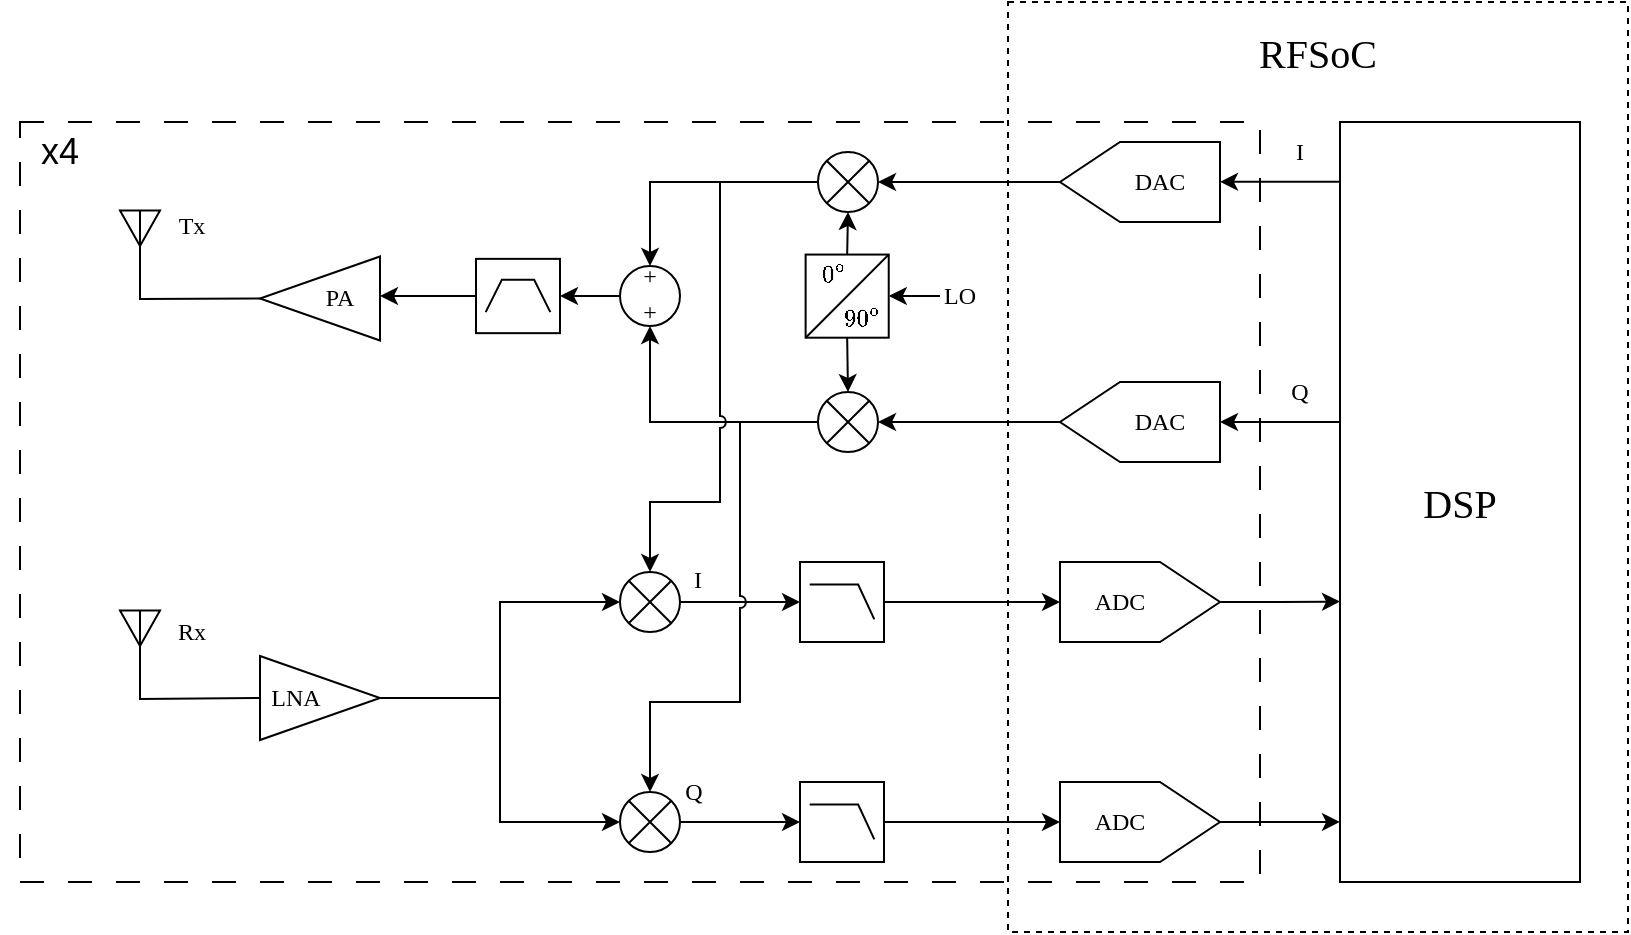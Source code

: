 <mxfile version="26.1.3">
  <diagram name="Page-1" id="ljhrQ_gmwhKjy09CIw1z">
    <mxGraphModel dx="1050" dy="569" grid="1" gridSize="10" guides="1" tooltips="1" connect="1" arrows="1" fold="1" page="1" pageScale="1" pageWidth="1169" pageHeight="1654" math="1" shadow="0">
      <root>
        <mxCell id="0" />
        <mxCell id="1" parent="0" />
        <mxCell id="AUcbSMottKHgXGIkMqqh-114" value="" style="rounded=0;whiteSpace=wrap;html=1;fillColor=none;dashed=1;dashPattern=12 12;" vertex="1" parent="1">
          <mxGeometry x="220" y="190" width="620" height="380" as="geometry" />
        </mxCell>
        <mxCell id="AUcbSMottKHgXGIkMqqh-113" value="" style="rounded=0;whiteSpace=wrap;html=1;fillColor=none;dashed=1;" vertex="1" parent="1">
          <mxGeometry x="714" y="130" width="310" height="465" as="geometry" />
        </mxCell>
        <mxCell id="AUcbSMottKHgXGIkMqqh-19" value="&lt;font style=&quot;font-size: 20px;&quot; face=&quot;modern&quot;&gt;DSP&lt;/font&gt;" style="rounded=0;whiteSpace=wrap;html=1;" vertex="1" parent="1">
          <mxGeometry x="880" y="190" width="120" height="380" as="geometry" />
        </mxCell>
        <mxCell id="AUcbSMottKHgXGIkMqqh-30" value="&lt;font data-font-src=&quot;https://sourceforge.net/projects/cm-unicode/&quot; face=&quot;modern&quot; style=&quot;font-size: 20px;&quot;&gt;RFSoC&lt;/font&gt;" style="text;html=1;align=center;verticalAlign=middle;whiteSpace=wrap;rounded=0;" vertex="1" parent="1">
          <mxGeometry x="799" y="140" width="140" height="30" as="geometry" />
        </mxCell>
        <mxCell id="AUcbSMottKHgXGIkMqqh-31" value="" style="group" vertex="1" connectable="0" parent="1">
          <mxGeometry x="740" y="200" width="80" height="40" as="geometry" />
        </mxCell>
        <mxCell id="AUcbSMottKHgXGIkMqqh-11" value="" style="shape=offPageConnector;whiteSpace=wrap;html=1;rotation=90;" vertex="1" parent="AUcbSMottKHgXGIkMqqh-31">
          <mxGeometry x="20" y="-20" width="40" height="80" as="geometry" />
        </mxCell>
        <mxCell id="AUcbSMottKHgXGIkMqqh-12" value="&lt;font face=&quot;modern&quot;&gt;DAC&lt;/font&gt;" style="text;html=1;align=center;verticalAlign=middle;whiteSpace=wrap;rounded=0;" vertex="1" parent="AUcbSMottKHgXGIkMqqh-31">
          <mxGeometry x="20" y="5" width="60" height="30" as="geometry" />
        </mxCell>
        <mxCell id="AUcbSMottKHgXGIkMqqh-32" value="" style="group" vertex="1" connectable="0" parent="1">
          <mxGeometry x="740" y="320" width="80" height="40" as="geometry" />
        </mxCell>
        <mxCell id="AUcbSMottKHgXGIkMqqh-17" value="" style="shape=offPageConnector;whiteSpace=wrap;html=1;rotation=90;" vertex="1" parent="AUcbSMottKHgXGIkMqqh-32">
          <mxGeometry x="20" y="-20" width="40" height="80" as="geometry" />
        </mxCell>
        <mxCell id="AUcbSMottKHgXGIkMqqh-18" value="&lt;font face=&quot;modern&quot;&gt;DAC&lt;/font&gt;" style="text;html=1;align=center;verticalAlign=middle;whiteSpace=wrap;rounded=0;" vertex="1" parent="AUcbSMottKHgXGIkMqqh-32">
          <mxGeometry x="20" y="5" width="60" height="30" as="geometry" />
        </mxCell>
        <mxCell id="AUcbSMottKHgXGIkMqqh-33" value="" style="group" vertex="1" connectable="0" parent="1">
          <mxGeometry x="740" y="520" width="80" height="40" as="geometry" />
        </mxCell>
        <mxCell id="AUcbSMottKHgXGIkMqqh-8" value="" style="shape=offPageConnector;whiteSpace=wrap;html=1;rotation=-90;" vertex="1" parent="AUcbSMottKHgXGIkMqqh-33">
          <mxGeometry x="20" y="-20" width="40" height="80" as="geometry" />
        </mxCell>
        <mxCell id="AUcbSMottKHgXGIkMqqh-9" value="&lt;font face=&quot;modern&quot;&gt;ADC&lt;/font&gt;" style="text;html=1;align=center;verticalAlign=middle;whiteSpace=wrap;rounded=0;" vertex="1" parent="AUcbSMottKHgXGIkMqqh-33">
          <mxGeometry y="5" width="60" height="30" as="geometry" />
        </mxCell>
        <mxCell id="AUcbSMottKHgXGIkMqqh-34" value="" style="group" vertex="1" connectable="0" parent="1">
          <mxGeometry x="740" y="410" width="80" height="40" as="geometry" />
        </mxCell>
        <mxCell id="AUcbSMottKHgXGIkMqqh-6" value="" style="shape=offPageConnector;whiteSpace=wrap;html=1;rotation=-90;" vertex="1" parent="AUcbSMottKHgXGIkMqqh-34">
          <mxGeometry x="20" y="-20" width="40" height="80" as="geometry" />
        </mxCell>
        <mxCell id="AUcbSMottKHgXGIkMqqh-7" value="&lt;font face=&quot;modern&quot;&gt;ADC&lt;/font&gt;" style="text;html=1;align=center;verticalAlign=middle;whiteSpace=wrap;rounded=0;" vertex="1" parent="AUcbSMottKHgXGIkMqqh-34">
          <mxGeometry y="5" width="60" height="30" as="geometry" />
        </mxCell>
        <mxCell id="AUcbSMottKHgXGIkMqqh-37" value="" style="shape=sumEllipse;perimeter=ellipsePerimeter;whiteSpace=wrap;html=1;backgroundOutline=1;" vertex="1" parent="1">
          <mxGeometry x="520" y="415" width="30" height="30" as="geometry" />
        </mxCell>
        <mxCell id="AUcbSMottKHgXGIkMqqh-38" value="" style="shape=sumEllipse;perimeter=ellipsePerimeter;whiteSpace=wrap;html=1;backgroundOutline=1;" vertex="1" parent="1">
          <mxGeometry x="520" y="525" width="30" height="30" as="geometry" />
        </mxCell>
        <mxCell id="AUcbSMottKHgXGIkMqqh-44" value="" style="endArrow=classic;html=1;rounded=0;entryX=1;entryY=0.5;entryDx=0;entryDy=0;" edge="1" parent="1" target="AUcbSMottKHgXGIkMqqh-18">
          <mxGeometry width="50" height="50" relative="1" as="geometry">
            <mxPoint x="880" y="340" as="sourcePoint" />
            <mxPoint x="870" y="260" as="targetPoint" />
          </mxGeometry>
        </mxCell>
        <mxCell id="AUcbSMottKHgXGIkMqqh-45" value="" style="endArrow=classic;html=1;rounded=0;entryX=1;entryY=0.5;entryDx=0;entryDy=0;" edge="1" parent="1">
          <mxGeometry width="50" height="50" relative="1" as="geometry">
            <mxPoint x="880" y="219.93" as="sourcePoint" />
            <mxPoint x="820" y="219.93" as="targetPoint" />
          </mxGeometry>
        </mxCell>
        <mxCell id="AUcbSMottKHgXGIkMqqh-46" value="I" style="text;html=1;align=center;verticalAlign=middle;whiteSpace=wrap;rounded=0;fontFamily=modern;fontSource=https%3A%2F%2Fsourceforge.net%2Fprojects%2Fcm-unicode%2F;" vertex="1" parent="1">
          <mxGeometry x="830" y="190" width="60" height="30" as="geometry" />
        </mxCell>
        <mxCell id="AUcbSMottKHgXGIkMqqh-47" value="Q" style="text;html=1;align=center;verticalAlign=middle;whiteSpace=wrap;rounded=0;fontFamily=modern;fontSource=https%3A%2F%2Fsourceforge.net%2Fprojects%2Fcm-unicode%2F;" vertex="1" parent="1">
          <mxGeometry x="830" y="310" width="60" height="30" as="geometry" />
        </mxCell>
        <mxCell id="AUcbSMottKHgXGIkMqqh-51" value="" style="triangle;whiteSpace=wrap;html=1;rotation=-180;" vertex="1" parent="1">
          <mxGeometry x="340" y="257.25" width="60" height="42" as="geometry" />
        </mxCell>
        <mxCell id="AUcbSMottKHgXGIkMqqh-70" style="edgeStyle=orthogonalEdgeStyle;rounded=0;orthogonalLoop=1;jettySize=auto;html=1;exitX=0;exitY=0.5;exitDx=0;exitDy=0;entryX=0.5;entryY=0;entryDx=0;entryDy=0;" edge="1" parent="1" source="AUcbSMottKHgXGIkMqqh-53" target="AUcbSMottKHgXGIkMqqh-48">
          <mxGeometry relative="1" as="geometry" />
        </mxCell>
        <mxCell id="AUcbSMottKHgXGIkMqqh-53" value="" style="shape=sumEllipse;perimeter=ellipsePerimeter;whiteSpace=wrap;html=1;backgroundOutline=1;" vertex="1" parent="1">
          <mxGeometry x="619" y="205" width="30" height="30" as="geometry" />
        </mxCell>
        <mxCell id="AUcbSMottKHgXGIkMqqh-71" style="edgeStyle=orthogonalEdgeStyle;rounded=0;orthogonalLoop=1;jettySize=auto;html=1;exitX=0;exitY=0.5;exitDx=0;exitDy=0;entryX=0.5;entryY=1;entryDx=0;entryDy=0;" edge="1" parent="1" source="AUcbSMottKHgXGIkMqqh-54" target="AUcbSMottKHgXGIkMqqh-48">
          <mxGeometry relative="1" as="geometry" />
        </mxCell>
        <mxCell id="AUcbSMottKHgXGIkMqqh-54" value="" style="shape=sumEllipse;perimeter=ellipsePerimeter;whiteSpace=wrap;html=1;backgroundOutline=1;" vertex="1" parent="1">
          <mxGeometry x="619" y="325" width="30" height="30" as="geometry" />
        </mxCell>
        <mxCell id="AUcbSMottKHgXGIkMqqh-60" value="" style="group" vertex="1" connectable="0" parent="1">
          <mxGeometry x="602" y="253.75" width="64.0" height="46.5" as="geometry" />
        </mxCell>
        <mxCell id="AUcbSMottKHgXGIkMqqh-55" value="" style="whiteSpace=wrap;html=1;aspect=fixed;fontFamily=modern;fontSource=https%3A%2F%2Fsourceforge.net%2Fprojects%2Fcm-unicode%2F;" vertex="1" parent="AUcbSMottKHgXGIkMqqh-60">
          <mxGeometry x="10.805" y="2.536" width="41.558" height="41.558" as="geometry" />
        </mxCell>
        <mxCell id="AUcbSMottKHgXGIkMqqh-56" value="" style="endArrow=none;html=1;rounded=0;entryX=1;entryY=0;entryDx=0;entryDy=0;exitX=0;exitY=1;exitDx=0;exitDy=0;fontFamily=modern;fontSource=https%3A%2F%2Fsourceforge.net%2Fprojects%2Fcm-unicode%2F;" edge="1" parent="AUcbSMottKHgXGIkMqqh-60" source="AUcbSMottKHgXGIkMqqh-55" target="AUcbSMottKHgXGIkMqqh-55">
          <mxGeometry width="50" height="50" relative="1" as="geometry">
            <mxPoint x="10.805" y="44.386" as="sourcePoint" />
            <mxPoint x="52.364" y="2.114" as="targetPoint" />
          </mxGeometry>
        </mxCell>
        <mxCell id="AUcbSMottKHgXGIkMqqh-59" value="&lt;font data-font-src=&quot;https://sourceforge.net/projects/cm-unicode/&quot;&gt;$$90^{\textrm{o}}$$&lt;/font&gt;" style="text;html=1;align=center;verticalAlign=middle;whiteSpace=wrap;rounded=0;fontFamily=modern;fontSource=https%3A%2F%2Fsourceforge.net%2Fprojects%2Fcm-unicode%2F;" vertex="1" parent="AUcbSMottKHgXGIkMqqh-60">
          <mxGeometry x="14.13" y="21.136" width="49.87" height="25.364" as="geometry" />
        </mxCell>
        <mxCell id="AUcbSMottKHgXGIkMqqh-58" value="&lt;font data-font-src=&quot;https://sourceforge.net/projects/cm-unicode/&quot;&gt;$$0^{\textrm{o}}$$&lt;/font&gt;" style="text;html=1;align=center;verticalAlign=middle;whiteSpace=wrap;rounded=0;fontFamily=modern;fontSource=https%3A%2F%2Fsourceforge.net%2Fprojects%2Fcm-unicode%2F;" vertex="1" parent="AUcbSMottKHgXGIkMqqh-60">
          <mxGeometry width="49.87" height="25.364" as="geometry" />
        </mxCell>
        <mxCell id="AUcbSMottKHgXGIkMqqh-63" style="edgeStyle=orthogonalEdgeStyle;rounded=0;orthogonalLoop=1;jettySize=auto;html=1;exitX=0;exitY=0.5;exitDx=0;exitDy=0;entryX=1;entryY=0.5;entryDx=0;entryDy=0;" edge="1" parent="1" target="AUcbSMottKHgXGIkMqqh-55">
          <mxGeometry relative="1" as="geometry">
            <mxPoint x="680" y="277" as="sourcePoint" />
          </mxGeometry>
        </mxCell>
        <mxCell id="AUcbSMottKHgXGIkMqqh-61" value="&lt;font data-font-src=&quot;https://sourceforge.net/projects/cm-unicode/&quot; face=&quot;modern&quot;&gt;LO&lt;/font&gt;" style="text;html=1;align=center;verticalAlign=middle;whiteSpace=wrap;rounded=0;" vertex="1" parent="1">
          <mxGeometry x="680" y="262" width="20" height="30" as="geometry" />
        </mxCell>
        <mxCell id="AUcbSMottKHgXGIkMqqh-64" style="edgeStyle=orthogonalEdgeStyle;rounded=0;orthogonalLoop=1;jettySize=auto;html=1;exitX=0.5;exitY=1;exitDx=0;exitDy=0;entryX=1;entryY=0.5;entryDx=0;entryDy=0;" edge="1" parent="1" source="AUcbSMottKHgXGIkMqqh-11" target="AUcbSMottKHgXGIkMqqh-53">
          <mxGeometry relative="1" as="geometry" />
        </mxCell>
        <mxCell id="AUcbSMottKHgXGIkMqqh-65" style="edgeStyle=orthogonalEdgeStyle;rounded=0;orthogonalLoop=1;jettySize=auto;html=1;exitX=0.5;exitY=1;exitDx=0;exitDy=0;entryX=1;entryY=0.5;entryDx=0;entryDy=0;" edge="1" parent="1" source="AUcbSMottKHgXGIkMqqh-17" target="AUcbSMottKHgXGIkMqqh-54">
          <mxGeometry relative="1" as="geometry" />
        </mxCell>
        <mxCell id="AUcbSMottKHgXGIkMqqh-66" style="edgeStyle=orthogonalEdgeStyle;rounded=0;orthogonalLoop=1;jettySize=auto;html=1;exitX=0.5;exitY=1;exitDx=0;exitDy=0;entryX=0.5;entryY=0;entryDx=0;entryDy=0;" edge="1" parent="1" source="AUcbSMottKHgXGIkMqqh-55" target="AUcbSMottKHgXGIkMqqh-54">
          <mxGeometry relative="1" as="geometry" />
        </mxCell>
        <mxCell id="AUcbSMottKHgXGIkMqqh-67" style="edgeStyle=orthogonalEdgeStyle;rounded=0;orthogonalLoop=1;jettySize=auto;html=1;exitX=0.5;exitY=0;exitDx=0;exitDy=0;entryX=0.5;entryY=1;entryDx=0;entryDy=0;" edge="1" parent="1" source="AUcbSMottKHgXGIkMqqh-55" target="AUcbSMottKHgXGIkMqqh-53">
          <mxGeometry relative="1" as="geometry" />
        </mxCell>
        <mxCell id="AUcbSMottKHgXGIkMqqh-92" style="edgeStyle=orthogonalEdgeStyle;rounded=0;orthogonalLoop=1;jettySize=auto;html=1;exitX=0;exitY=0.5;exitDx=0;exitDy=0;" edge="1" parent="1" source="AUcbSMottKHgXGIkMqqh-48" target="AUcbSMottKHgXGIkMqqh-90">
          <mxGeometry relative="1" as="geometry" />
        </mxCell>
        <mxCell id="AUcbSMottKHgXGIkMqqh-48" value="" style="ellipse;whiteSpace=wrap;html=1;aspect=fixed;fontFamily=modern;fontSource=https%3A%2F%2Fsourceforge.net%2Fprojects%2Fcm-unicode%2F;" vertex="1" parent="1">
          <mxGeometry x="520" y="262" width="30" height="30" as="geometry" />
        </mxCell>
        <mxCell id="AUcbSMottKHgXGIkMqqh-49" value="&lt;font data-font-src=&quot;https://sourceforge.net/projects/cm-unicode/&quot; face=&quot;modern&quot;&gt;+&lt;/font&gt;" style="text;html=1;align=center;verticalAlign=middle;whiteSpace=wrap;rounded=0;" vertex="1" parent="1">
          <mxGeometry x="505" y="270.25" width="60" height="30" as="geometry" />
        </mxCell>
        <mxCell id="AUcbSMottKHgXGIkMqqh-50" value="&lt;font data-font-src=&quot;https://sourceforge.net/projects/cm-unicode/&quot; face=&quot;modern&quot;&gt;+&lt;/font&gt;" style="text;html=1;align=center;verticalAlign=middle;whiteSpace=wrap;rounded=0;" vertex="1" parent="1">
          <mxGeometry x="505" y="252" width="60" height="30" as="geometry" />
        </mxCell>
        <mxCell id="AUcbSMottKHgXGIkMqqh-74" style="edgeStyle=orthogonalEdgeStyle;rounded=0;orthogonalLoop=1;jettySize=auto;html=1;exitX=0.5;exitY=1;exitDx=0;exitDy=0;entryX=0;entryY=0.921;entryDx=0;entryDy=0;entryPerimeter=0;" edge="1" parent="1" source="AUcbSMottKHgXGIkMqqh-8" target="AUcbSMottKHgXGIkMqqh-19">
          <mxGeometry relative="1" as="geometry" />
        </mxCell>
        <mxCell id="AUcbSMottKHgXGIkMqqh-75" style="edgeStyle=orthogonalEdgeStyle;rounded=0;orthogonalLoop=1;jettySize=auto;html=1;exitX=0.5;exitY=1;exitDx=0;exitDy=0;entryX=0;entryY=0.631;entryDx=0;entryDy=0;entryPerimeter=0;" edge="1" parent="1" source="AUcbSMottKHgXGIkMqqh-6" target="AUcbSMottKHgXGIkMqqh-19">
          <mxGeometry relative="1" as="geometry" />
        </mxCell>
        <mxCell id="AUcbSMottKHgXGIkMqqh-81" value="" style="verticalLabelPosition=bottom;shadow=0;dashed=0;align=center;html=1;verticalAlign=top;shape=mxgraph.electrical.radio.aerial_-_antenna_2;" vertex="1" parent="1">
          <mxGeometry x="270" y="234" width="20" height="45" as="geometry" />
        </mxCell>
        <mxCell id="AUcbSMottKHgXGIkMqqh-82" value="" style="endArrow=none;html=1;rounded=0;entryX=1;entryY=0.5;entryDx=0;entryDy=0;exitX=0.477;exitY=0.989;exitDx=0;exitDy=0;exitPerimeter=0;" edge="1" parent="1" source="AUcbSMottKHgXGIkMqqh-81" target="AUcbSMottKHgXGIkMqqh-51">
          <mxGeometry width="50" height="50" relative="1" as="geometry">
            <mxPoint x="280" y="279" as="sourcePoint" />
            <mxPoint x="330" y="229" as="targetPoint" />
          </mxGeometry>
        </mxCell>
        <mxCell id="AUcbSMottKHgXGIkMqqh-83" value="" style="verticalLabelPosition=bottom;shadow=0;dashed=0;align=center;html=1;verticalAlign=top;shape=mxgraph.electrical.radio.aerial_-_antenna_2;" vertex="1" parent="1">
          <mxGeometry x="270" y="434" width="20" height="45" as="geometry" />
        </mxCell>
        <mxCell id="AUcbSMottKHgXGIkMqqh-84" value="" style="endArrow=none;html=1;rounded=0;entryX=1;entryY=0.5;entryDx=0;entryDy=0;exitX=0.477;exitY=0.989;exitDx=0;exitDy=0;exitPerimeter=0;" edge="1" parent="1" source="AUcbSMottKHgXGIkMqqh-83">
          <mxGeometry width="50" height="50" relative="1" as="geometry">
            <mxPoint x="280" y="479" as="sourcePoint" />
            <mxPoint x="340" y="478" as="targetPoint" />
          </mxGeometry>
        </mxCell>
        <mxCell id="AUcbSMottKHgXGIkMqqh-86" value="&lt;font data-font-src=&quot;https://sourceforge.net/projects/cm-unicode/&quot; face=&quot;modern&quot;&gt;PA&lt;/font&gt;" style="text;html=1;align=center;verticalAlign=middle;whiteSpace=wrap;rounded=0;" vertex="1" parent="1">
          <mxGeometry x="350" y="263.25" width="60" height="30" as="geometry" />
        </mxCell>
        <mxCell id="AUcbSMottKHgXGIkMqqh-90" value="" style="verticalLabelPosition=bottom;shadow=0;dashed=0;align=center;html=1;verticalAlign=top;shape=mxgraph.electrical.logic_gates.bandpass_filter;" vertex="1" parent="1">
          <mxGeometry x="448" y="258.43" width="42" height="37.15" as="geometry" />
        </mxCell>
        <mxCell id="AUcbSMottKHgXGIkMqqh-93" style="edgeStyle=orthogonalEdgeStyle;rounded=0;orthogonalLoop=1;jettySize=auto;html=1;exitX=0;exitY=0.5;exitDx=0;exitDy=0;exitPerimeter=0;" edge="1" parent="1" source="AUcbSMottKHgXGIkMqqh-90">
          <mxGeometry relative="1" as="geometry">
            <mxPoint x="400" y="277" as="targetPoint" />
          </mxGeometry>
        </mxCell>
        <mxCell id="AUcbSMottKHgXGIkMqqh-98" style="edgeStyle=orthogonalEdgeStyle;rounded=0;orthogonalLoop=1;jettySize=auto;html=1;exitX=1;exitY=0.5;exitDx=0;exitDy=0;entryX=0;entryY=0.5;entryDx=0;entryDy=0;" edge="1" parent="1" source="AUcbSMottKHgXGIkMqqh-94" target="AUcbSMottKHgXGIkMqqh-37">
          <mxGeometry relative="1" as="geometry" />
        </mxCell>
        <mxCell id="AUcbSMottKHgXGIkMqqh-99" style="edgeStyle=orthogonalEdgeStyle;rounded=0;orthogonalLoop=1;jettySize=auto;html=1;exitX=1;exitY=0.5;exitDx=0;exitDy=0;entryX=0;entryY=0.5;entryDx=0;entryDy=0;" edge="1" parent="1" source="AUcbSMottKHgXGIkMqqh-94" target="AUcbSMottKHgXGIkMqqh-38">
          <mxGeometry relative="1" as="geometry" />
        </mxCell>
        <mxCell id="AUcbSMottKHgXGIkMqqh-94" value="" style="triangle;whiteSpace=wrap;html=1;rotation=0;" vertex="1" parent="1">
          <mxGeometry x="340" y="457" width="60" height="42" as="geometry" />
        </mxCell>
        <mxCell id="AUcbSMottKHgXGIkMqqh-95" value="&lt;font data-font-src=&quot;https://sourceforge.net/projects/cm-unicode/&quot; face=&quot;modern&quot;&gt;LNA&lt;/font&gt;" style="text;html=1;align=center;verticalAlign=middle;whiteSpace=wrap;rounded=0;" vertex="1" parent="1">
          <mxGeometry x="328" y="463" width="60" height="30" as="geometry" />
        </mxCell>
        <mxCell id="AUcbSMottKHgXGIkMqqh-106" style="edgeStyle=orthogonalEdgeStyle;rounded=0;orthogonalLoop=1;jettySize=auto;html=1;exitX=1;exitY=0.5;exitDx=0;exitDy=0;exitPerimeter=0;entryX=0;entryY=0.5;entryDx=0;entryDy=0;" edge="1" parent="1" source="AUcbSMottKHgXGIkMqqh-102" target="AUcbSMottKHgXGIkMqqh-7">
          <mxGeometry relative="1" as="geometry" />
        </mxCell>
        <mxCell id="AUcbSMottKHgXGIkMqqh-102" value="" style="verticalLabelPosition=bottom;shadow=0;dashed=0;align=center;html=1;verticalAlign=top;shape=mxgraph.electrical.logic_gates.lowpass_filter;" vertex="1" parent="1">
          <mxGeometry x="610" y="410" width="42" height="40" as="geometry" />
        </mxCell>
        <mxCell id="AUcbSMottKHgXGIkMqqh-105" style="edgeStyle=orthogonalEdgeStyle;rounded=0;orthogonalLoop=1;jettySize=auto;html=1;exitX=1;exitY=0.5;exitDx=0;exitDy=0;exitPerimeter=0;entryX=0;entryY=0.5;entryDx=0;entryDy=0;" edge="1" parent="1" source="AUcbSMottKHgXGIkMqqh-103" target="AUcbSMottKHgXGIkMqqh-9">
          <mxGeometry relative="1" as="geometry" />
        </mxCell>
        <mxCell id="AUcbSMottKHgXGIkMqqh-103" value="" style="verticalLabelPosition=bottom;shadow=0;dashed=0;align=center;html=1;verticalAlign=top;shape=mxgraph.electrical.logic_gates.lowpass_filter;" vertex="1" parent="1">
          <mxGeometry x="610" y="520" width="42" height="40" as="geometry" />
        </mxCell>
        <mxCell id="AUcbSMottKHgXGIkMqqh-107" style="edgeStyle=orthogonalEdgeStyle;rounded=0;orthogonalLoop=1;jettySize=auto;html=1;exitX=1;exitY=0.5;exitDx=0;exitDy=0;entryX=0;entryY=0.5;entryDx=0;entryDy=0;entryPerimeter=0;" edge="1" parent="1" source="AUcbSMottKHgXGIkMqqh-38" target="AUcbSMottKHgXGIkMqqh-103">
          <mxGeometry relative="1" as="geometry" />
        </mxCell>
        <mxCell id="AUcbSMottKHgXGIkMqqh-108" style="edgeStyle=orthogonalEdgeStyle;rounded=0;orthogonalLoop=1;jettySize=auto;html=1;exitX=1;exitY=0.5;exitDx=0;exitDy=0;entryX=0;entryY=0.5;entryDx=0;entryDy=0;entryPerimeter=0;" edge="1" parent="1" source="AUcbSMottKHgXGIkMqqh-37" target="AUcbSMottKHgXGIkMqqh-102">
          <mxGeometry relative="1" as="geometry" />
        </mxCell>
        <mxCell id="AUcbSMottKHgXGIkMqqh-96" style="edgeStyle=orthogonalEdgeStyle;rounded=0;orthogonalLoop=1;jettySize=auto;html=1;exitX=0;exitY=0.5;exitDx=0;exitDy=0;entryX=0.5;entryY=0;entryDx=0;entryDy=0;jumpStyle=arc;" edge="1" parent="1" source="AUcbSMottKHgXGIkMqqh-53" target="AUcbSMottKHgXGIkMqqh-37">
          <mxGeometry relative="1" as="geometry">
            <Array as="points">
              <mxPoint x="570" y="220" />
              <mxPoint x="570" y="380" />
              <mxPoint x="535" y="380" />
            </Array>
          </mxGeometry>
        </mxCell>
        <mxCell id="AUcbSMottKHgXGIkMqqh-97" style="edgeStyle=orthogonalEdgeStyle;rounded=0;orthogonalLoop=1;jettySize=auto;html=1;exitX=0;exitY=0.5;exitDx=0;exitDy=0;entryX=0.5;entryY=0;entryDx=0;entryDy=0;jumpStyle=arc;" edge="1" parent="1" source="AUcbSMottKHgXGIkMqqh-54" target="AUcbSMottKHgXGIkMqqh-38">
          <mxGeometry relative="1" as="geometry">
            <Array as="points">
              <mxPoint x="580" y="340" />
              <mxPoint x="580" y="480" />
              <mxPoint x="535" y="480" />
            </Array>
          </mxGeometry>
        </mxCell>
        <mxCell id="AUcbSMottKHgXGIkMqqh-109" value="&lt;font data-font-src=&quot;https://sourceforge.net/projects/cm-unicode/&quot; face=&quot;modern&quot;&gt;I&lt;/font&gt;" style="text;html=1;align=center;verticalAlign=middle;whiteSpace=wrap;rounded=0;" vertex="1" parent="1">
          <mxGeometry x="529" y="404" width="60" height="30" as="geometry" />
        </mxCell>
        <mxCell id="AUcbSMottKHgXGIkMqqh-110" value="&lt;font data-font-src=&quot;https://sourceforge.net/projects/cm-unicode/&quot; face=&quot;modern&quot;&gt;Q&lt;/font&gt;" style="text;html=1;align=center;verticalAlign=middle;whiteSpace=wrap;rounded=0;" vertex="1" parent="1">
          <mxGeometry x="527" y="510" width="60" height="30" as="geometry" />
        </mxCell>
        <mxCell id="AUcbSMottKHgXGIkMqqh-111" value="&lt;font data-font-src=&quot;https://sourceforge.net/projects/cm-unicode/&quot; face=&quot;modern&quot;&gt;Tx&lt;/font&gt;" style="text;html=1;align=center;verticalAlign=middle;whiteSpace=wrap;rounded=0;" vertex="1" parent="1">
          <mxGeometry x="276" y="227" width="60" height="30" as="geometry" />
        </mxCell>
        <mxCell id="AUcbSMottKHgXGIkMqqh-112" value="&lt;font data-font-src=&quot;https://sourceforge.net/projects/cm-unicode/&quot; face=&quot;modern&quot;&gt;Rx&lt;/font&gt;" style="text;html=1;align=center;verticalAlign=middle;whiteSpace=wrap;rounded=0;" vertex="1" parent="1">
          <mxGeometry x="276" y="430" width="60" height="30" as="geometry" />
        </mxCell>
        <mxCell id="AUcbSMottKHgXGIkMqqh-115" value="&lt;font style=&quot;font-size: 18px;&quot;&gt;x4&lt;/font&gt;" style="text;html=1;align=center;verticalAlign=middle;whiteSpace=wrap;rounded=0;" vertex="1" parent="1">
          <mxGeometry x="210" y="190" width="60" height="30" as="geometry" />
        </mxCell>
      </root>
    </mxGraphModel>
  </diagram>
</mxfile>
